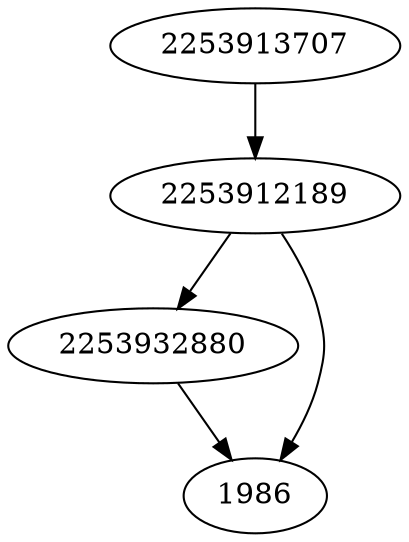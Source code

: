 strict digraph  {
2253932880;
1986;
2253913707;
2253912189;
2253932880 -> 1986;
2253913707 -> 2253912189;
2253912189 -> 1986;
2253912189 -> 2253932880;
}
